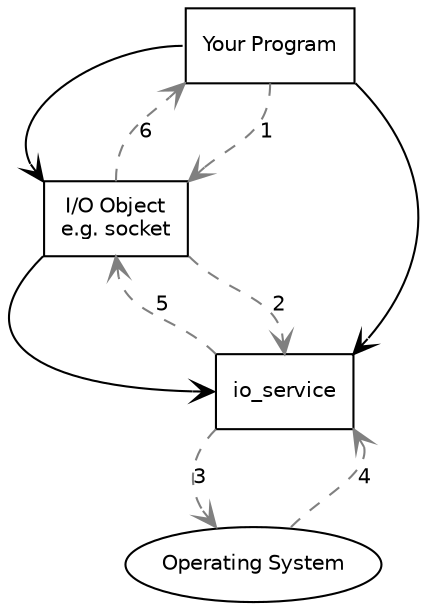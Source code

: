 digraph g
{
  graph
    [
      nodesep="0.6"
    ];

  edge
    [
      fontname="Helvetica",
      fontsize=10,
      labelfontname="Helvetica",
      labelfontsize=10
    ];

  node
    [
      fontname="Helvetica",
      fontsize=10,
      shape=box
    ];

  edge
    [
      arrowhead="open"
    ]

  operating_system
    [
      label="Operating System",
      shape=ellipse
    ];

  io_service
    [
      label="io_service"
    ];

  io_object
    [
      label="I/O Object\ne.g. socket"
    ];

  your_program
    [
      label="Your Program"
    ];

  your_program:w -> io_object:nw
    [
      arrowtail="diamond"
    ];

  your_program:se -> io_service:ne
    [
      arrowtail="diamond"
    ];

  io_object:sw -> io_service:w
    [
    ];

  your_program:s -> io_object:ne
    [
      style="dashed",
      label="1"
      color="#808080"
    ];

  io_object:se -> io_service:n
    [
      style="dashed",
      label="2"
      color="#808080"
    ];

  io_service:sw -> operating_system:nw
    [
      style="dashed",
      label="3"
      color="#808080"
    ];

  operating_system:ne -> io_service:se
    [
      style="dashed",
      label="4"
      color="#808080"
      constraint="false"
    ];

  io_service:nw -> io_object:s
    [
      style="dashed",
      label="5",
      color="#808080"
      constraint="false"
    ];

  io_object:n -> your_program:sw
    [
      style="dashed",
      label="6",
      color="#808080"
      constraint="false"
    ];
}
